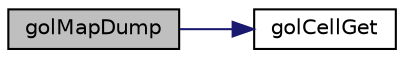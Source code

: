 digraph "golMapDump"
{
 // INTERACTIVE_SVG=YES
 // LATEX_PDF_SIZE
  edge [fontname="Helvetica",fontsize="10",labelfontname="Helvetica",labelfontsize="10"];
  node [fontname="Helvetica",fontsize="10",shape=record];
  rankdir="LR";
  Node1 [label="golMapDump",height=0.2,width=0.4,color="black", fillcolor="grey75", style="filled", fontcolor="black",tooltip=" "];
  Node1 -> Node2 [color="midnightblue",fontsize="10",style="solid",fontname="Helvetica"];
  Node2 [label="golCellGet",height=0.2,width=0.4,color="black", fillcolor="white", style="filled",URL="$backup_2gol_8cpp.html#af1f703b797eb9b6c581deecff0e88cf9",tooltip=" "];
}
